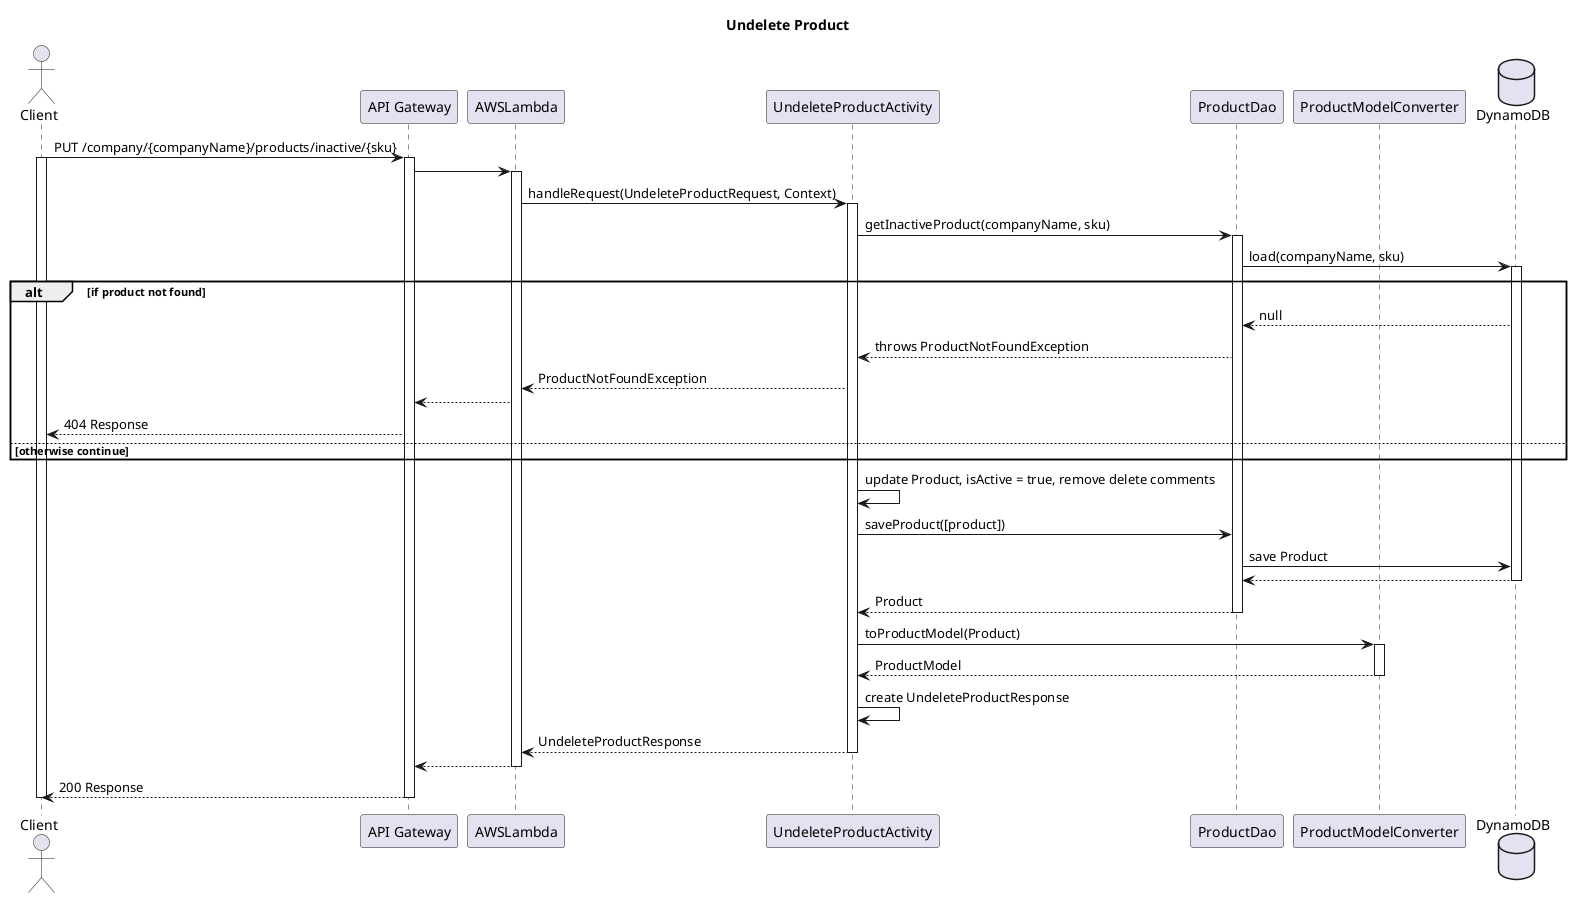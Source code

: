 @startuml
title: Undelete Product

actor Client
participant "API Gateway" as APIGateway
participant AWSLambda
participant UndeleteProductActivity
participant ProductDao
participant ProductModelConverter
database DynamoDB

Client -> APIGateway : PUT /company/{companyName}/products/inactive/{sku}
activate Client
activate APIGateway
APIGateway -> AWSLambda
activate AWSLambda
AWSLambda -> UndeleteProductActivity : handleRequest(UndeleteProductRequest, Context)
activate UndeleteProductActivity

UndeleteProductActivity -> ProductDao : getInactiveProduct(companyName, sku)
activate ProductDao
ProductDao -> DynamoDB : load(companyName, sku)
activate DynamoDB

alt if product not found

DynamoDB --> ProductDao : null
ProductDao --> UndeleteProductActivity : throws ProductNotFoundException
UndeleteProductActivity --> AWSLambda : ProductNotFoundException
APIGateway <-- AWSLambda
Client <-- APIGateway : 404 Response
else otherwise continue
end

UndeleteProductActivity -> UndeleteProductActivity: update Product, isActive = true, remove delete comments
UndeleteProductActivity -> ProductDao: saveProduct([product])
ProductDao -> DynamoDB: save Product
DynamoDB --> ProductDao
deactivate DynamoDB
ProductDao --> UndeleteProductActivity : Product
deactivate ProductDao
UndeleteProductActivity -> ProductModelConverter : toProductModel(Product)
activate ProductModelConverter
ProductModelConverter --> UndeleteProductActivity : ProductModel
deactivate ProductModelConverter
UndeleteProductActivity -> UndeleteProductActivity: create UndeleteProductResponse
UndeleteProductActivity --> AWSLambda : UndeleteProductResponse
deactivate UndeleteProductActivity
deactivate ProductDao
AWSLambda --> APIGateway
deactivate AWSLambda
APIGateway --> Client : 200 Response
deactivate APIGateway
deactivate Client
@enduml